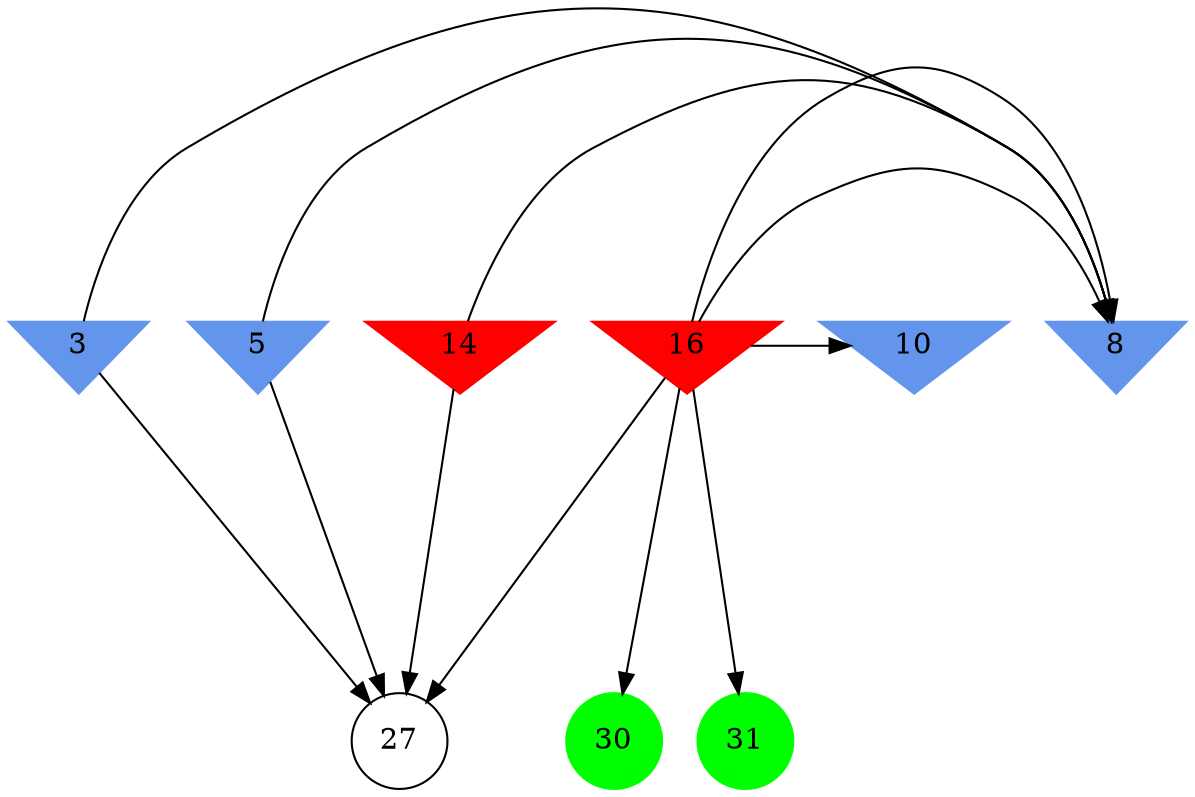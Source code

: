 digraph brain {
	ranksep=2.0;
	3 [shape=invtriangle,style=filled,color=cornflowerblue];
	5 [shape=invtriangle,style=filled,color=cornflowerblue];
	8 [shape=invtriangle,style=filled,color=cornflowerblue];
	10 [shape=invtriangle,style=filled,color=cornflowerblue];
	14 [shape=invtriangle,style=filled,color=red];
	16 [shape=invtriangle,style=filled,color=red];
	27 [shape=circle,color=black];
	30 [shape=circle,style=filled,color=green];
	31 [shape=circle,style=filled,color=green];
	3	->	27;
	3	->	8;
	5	->	27;
	5	->	8;
	16	->	27;
	16	->	8;
	14	->	27;
	14	->	8;
	16	->	8;
	16	->	30;
	16	->	31;
	16	->	10;
	{ rank=same; 3; 5; 8; 10; 14; 16; }
	{ rank=same; 27; }
	{ rank=same; 30; 31; }
}
